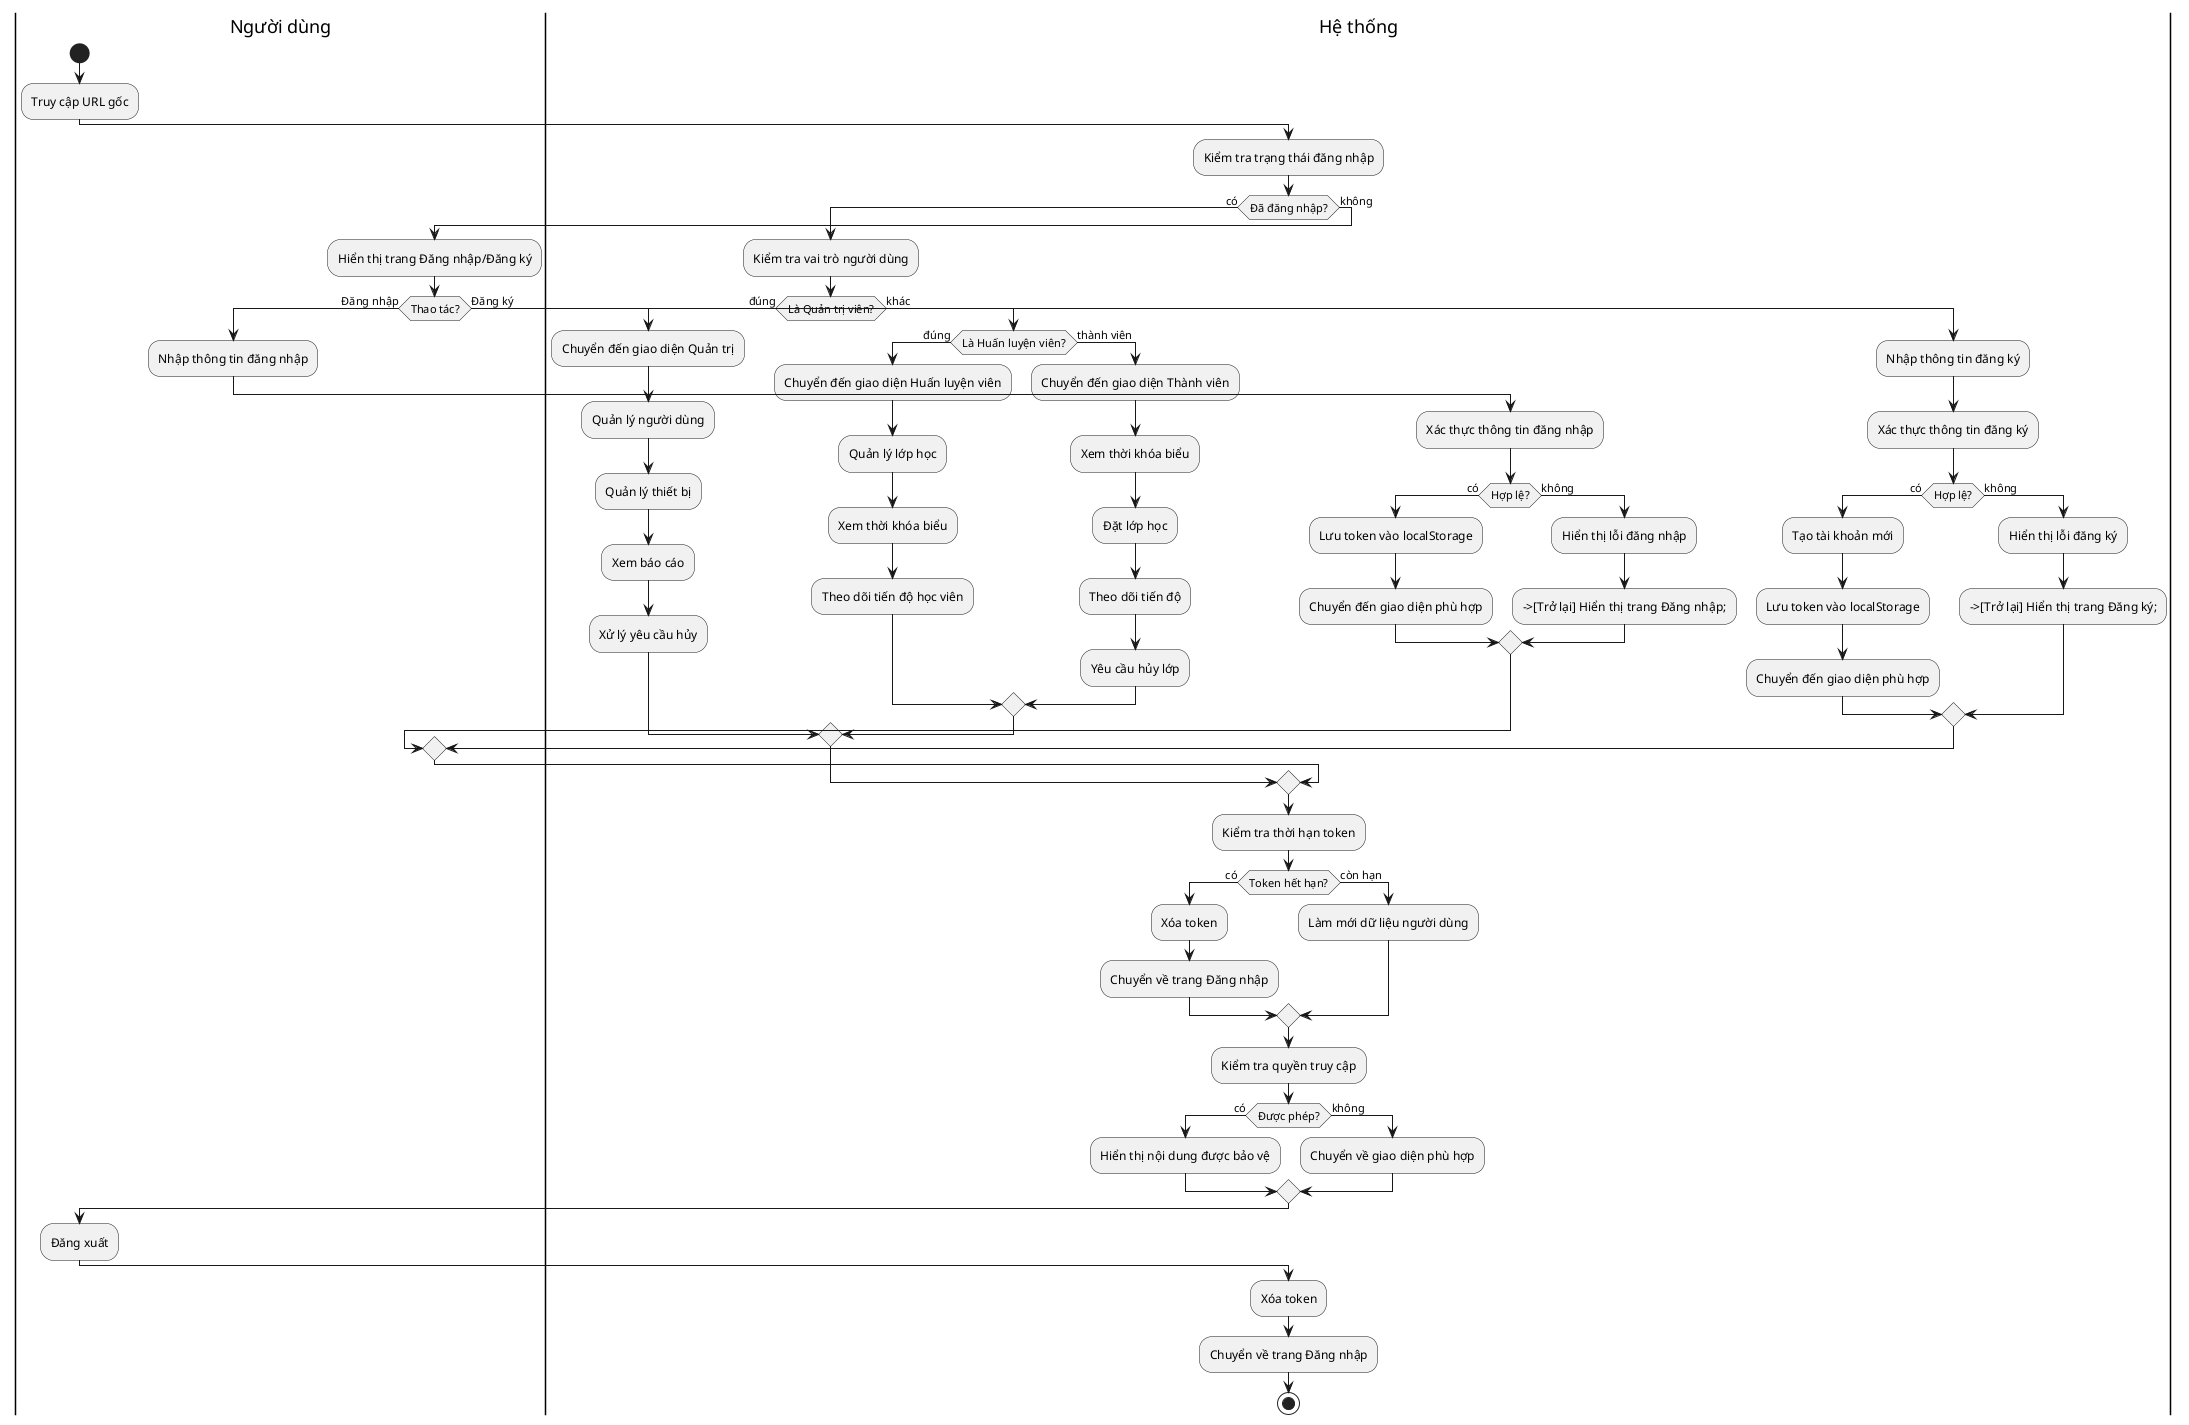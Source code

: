 @startuml act
|Người dùng|
start
:Truy cập URL gốc;

|Hệ thống|
:Kiểm tra trạng thái đăng nhập;

if (Đã đăng nhập?) then (có)
  :Kiểm tra vai trò người dùng;
  if (Là Quản trị viên?) then (đúng)
    :Chuyển đến giao diện Quản trị;
    :Quản lý người dùng;
    :Quản lý thiết bị;
    :Xem báo cáo;
    :Xử lý yêu cầu hủy;
  else (khác)
    if (Là Huấn luyện viên?) then (đúng)
      :Chuyển đến giao diện Huấn luyện viên;
      :Quản lý lớp học;
      :Xem thời khóa biểu;
      :Theo dõi tiến độ học viên;
    else (thành viên)
      :Chuyển đến giao diện Thành viên;
      :Xem thời khóa biểu;
      :Đặt lớp học;
      :Theo dõi tiến độ;
      :Yêu cầu hủy lớp;
    endif
  endif
else (không)
  |Người dùng|
  :Hiển thị trang Đăng nhập/Đăng ký;
  if (Thao tác?) then (Đăng nhập)
    :Nhập thông tin đăng nhập;
    |Hệ thống|
    :Xác thực thông tin đăng nhập;
    if (Hợp lệ?) then (có)
      :Lưu token vào localStorage;
      :Chuyển đến giao diện phù hợp;
    else (không)
      :Hiển thị lỗi đăng nhập;
      -->[Trở lại] Hiển thị trang Đăng nhập;
    endif
  else (Đăng ký)
    :Nhập thông tin đăng ký;
    |Hệ thống|
    :Xác thực thông tin đăng ký;
    if (Hợp lệ?) then (có)
      :Tạo tài khoản mới;
      :Lưu token vào localStorage;
      :Chuyển đến giao diện phù hợp;
    else (không)
      :Hiển thị lỗi đăng ký;
      -->[Trở lại] Hiển thị trang Đăng ký;
    endif
  endif
endif

|Hệ thống|
:Kiểm tra thời hạn token;
if (Token hết hạn?) then (có)
  :Xóa token;
  :Chuyển về trang Đăng nhập;
else (còn hạn)
  :Làm mới dữ liệu người dùng;
endif

:Kiểm tra quyền truy cập;
if (Được phép?) then (có)
  :Hiển thị nội dung được bảo vệ;
else (không)
  :Chuyển về giao diện phù hợp;
endif

|Người dùng|
:Đăng xuất;
|Hệ thống|
:Xóa token;
:Chuyển về trang Đăng nhập;

stop
@enduml
